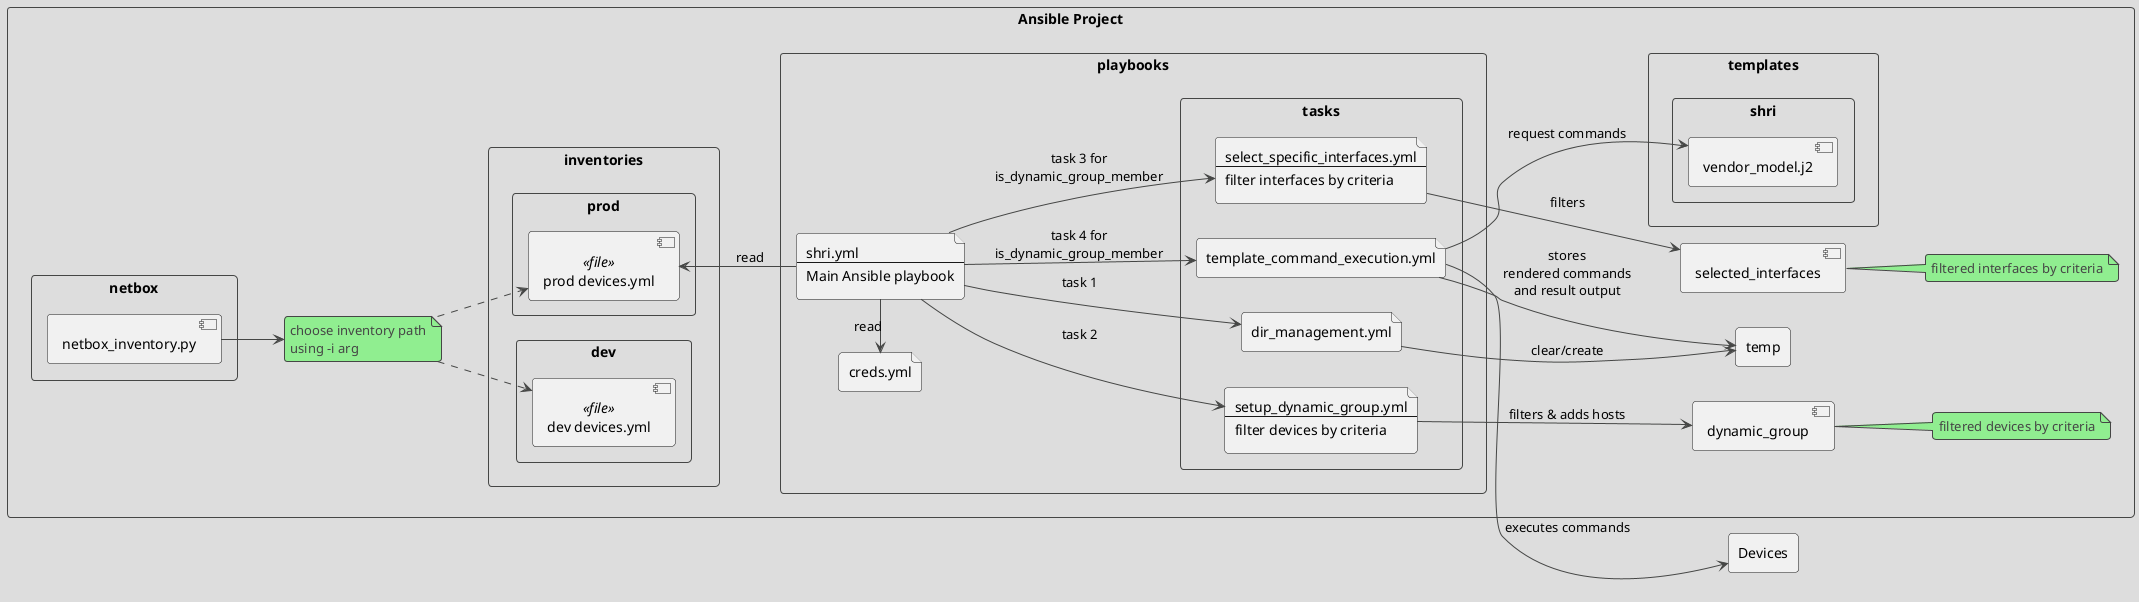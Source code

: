 @startuml
!theme toy
left to right direction
skinparam packageStyle rect
skinparam linetype curve

' General structuring and grouping for clarity
package "Ansible Project" {
    package "netbox" {
        [netbox_inventory.py] as netbox_inventory_py
    }

    package "playbooks" {
        file shri_yml as "shri.yml\n----\nMain Ansible playbook"
        package "tasks" {
            file dir_management_yml as "dir_management.yml"
            file setup_dynamic_group_yml as "setup_dynamic_group.yml\n----\nfilter devices by criteria"
            file select_specific_interfaces_yml as "select_specific_interfaces.yml\n----\nfilter interfaces by criteria"
            file template_command_execution_yml as "template_command_execution.yml"
        }
        file creds as "creds.yml"
    }

    note as GenNote
        choose inventory path
        using -i arg
    end note

    package "inventories" {
        package "dev" {
            [dev devices.yml] <<file>>
        }
        package "prod" {
            [prod devices.yml] <<file>>
        }
    }

    package "templates" {
        package "shri" {
            [vendor_model.j2] as template
        }
    }

    [dynamic_group] as dynamic_group
    note right of dynamic_group: filtered devices by criteria

    [selected_interfaces] as selected_interfaces
    note right of selected_interfaces: filtered interfaces by criteria

    package "temp" {
    
    }
}

rectangle Devices {
}

' Specification of relations and flow
netbox_inventory_py --> GenNote
GenNote ..> [dev devices.yml]
GenNote ..> [prod devices.yml]

shri_yml -l-> creds : read
shri_yml -u-> [prod devices.yml] : read
shri_yml --> dir_management_yml : task 1
shri_yml --> setup_dynamic_group_yml : task 2
shri_yml --> select_specific_interfaces_yml : task 3 for\nis_dynamic_group_member
shri_yml --> template_command_execution_yml : task 4 for\nis_dynamic_group_member

dir_management_yml --> temp : clear/create
setup_dynamic_group_yml --> dynamic_group : filters & adds hosts
select_specific_interfaces_yml --> selected_interfaces : filters
template_command_execution_yml --> Devices : executes commands
template_command_execution_yml --> temp : "stores\nrendered commands\nand result output"
template_command_execution_yml --> template : request commands

@enduml